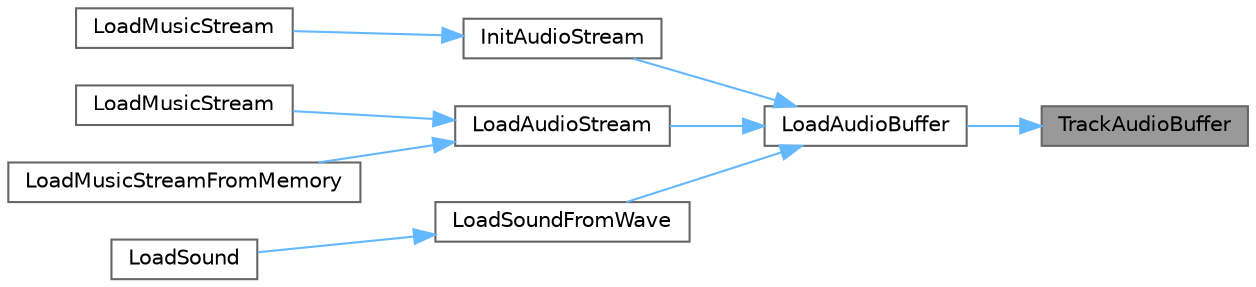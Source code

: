 digraph "TrackAudioBuffer"
{
 // LATEX_PDF_SIZE
  bgcolor="transparent";
  edge [fontname=Helvetica,fontsize=10,labelfontname=Helvetica,labelfontsize=10];
  node [fontname=Helvetica,fontsize=10,shape=box,height=0.2,width=0.4];
  rankdir="RL";
  Node1 [id="Node000001",label="TrackAudioBuffer",height=0.2,width=0.4,color="gray40", fillcolor="grey60", style="filled", fontcolor="black",tooltip=" "];
  Node1 -> Node2 [id="edge17_Node000001_Node000002",dir="back",color="steelblue1",style="solid",tooltip=" "];
  Node2 [id="Node000002",label="LoadAudioBuffer",height=0.2,width=0.4,color="grey40", fillcolor="white", style="filled",URL="$_classes_2lib_2raudio_8c.html#aef1f0cc18e0345f8e7549fb70db0a983",tooltip=" "];
  Node2 -> Node3 [id="edge18_Node000002_Node000003",dir="back",color="steelblue1",style="solid",tooltip=" "];
  Node3 [id="Node000003",label="InitAudioStream",height=0.2,width=0.4,color="grey40", fillcolor="white", style="filled",URL="$_classes_2lib_2raylib_2src_2raudio_8c.html#a3a663b0cba07817c03c54716791d4dde",tooltip=" "];
  Node3 -> Node4 [id="edge19_Node000003_Node000004",dir="back",color="steelblue1",style="solid",tooltip=" "];
  Node4 [id="Node000004",label="LoadMusicStream",height=0.2,width=0.4,color="grey40", fillcolor="white", style="filled",URL="$_classes_2lib_2raylib_2src_2raudio_8c.html#ad019d08f0287d2bca8f2cb50e14aa0d9",tooltip=" "];
  Node2 -> Node5 [id="edge20_Node000002_Node000005",dir="back",color="steelblue1",style="solid",tooltip=" "];
  Node5 [id="Node000005",label="LoadAudioStream",height=0.2,width=0.4,color="grey40", fillcolor="white", style="filled",URL="$_classes_2lib_2raudio_8c.html#ae00c72baf187b6ca1c59ff9eb846e064",tooltip=" "];
  Node5 -> Node6 [id="edge21_Node000005_Node000006",dir="back",color="steelblue1",style="solid",tooltip=" "];
  Node6 [id="Node000006",label="LoadMusicStream",height=0.2,width=0.4,color="grey40", fillcolor="white", style="filled",URL="$_classes_2lib_2raudio_8c.html#ad019d08f0287d2bca8f2cb50e14aa0d9",tooltip=" "];
  Node5 -> Node7 [id="edge22_Node000005_Node000007",dir="back",color="steelblue1",style="solid",tooltip=" "];
  Node7 [id="Node000007",label="LoadMusicStreamFromMemory",height=0.2,width=0.4,color="grey40", fillcolor="white", style="filled",URL="$_classes_2lib_2raudio_8c.html#ae19ff6089f9b8a337109d7128da7e958",tooltip=" "];
  Node2 -> Node8 [id="edge23_Node000002_Node000008",dir="back",color="steelblue1",style="solid",tooltip=" "];
  Node8 [id="Node000008",label="LoadSoundFromWave",height=0.2,width=0.4,color="grey40", fillcolor="white", style="filled",URL="$_classes_2lib_2raudio_8c.html#aa9342d6a1156984d3501cb30a4f8666f",tooltip=" "];
  Node8 -> Node9 [id="edge24_Node000008_Node000009",dir="back",color="steelblue1",style="solid",tooltip=" "];
  Node9 [id="Node000009",label="LoadSound",height=0.2,width=0.4,color="grey40", fillcolor="white", style="filled",URL="$_classes_2lib_2raudio_8c.html#a936dd7bf9791a0aa1de82d3619c5b512",tooltip=" "];
}
